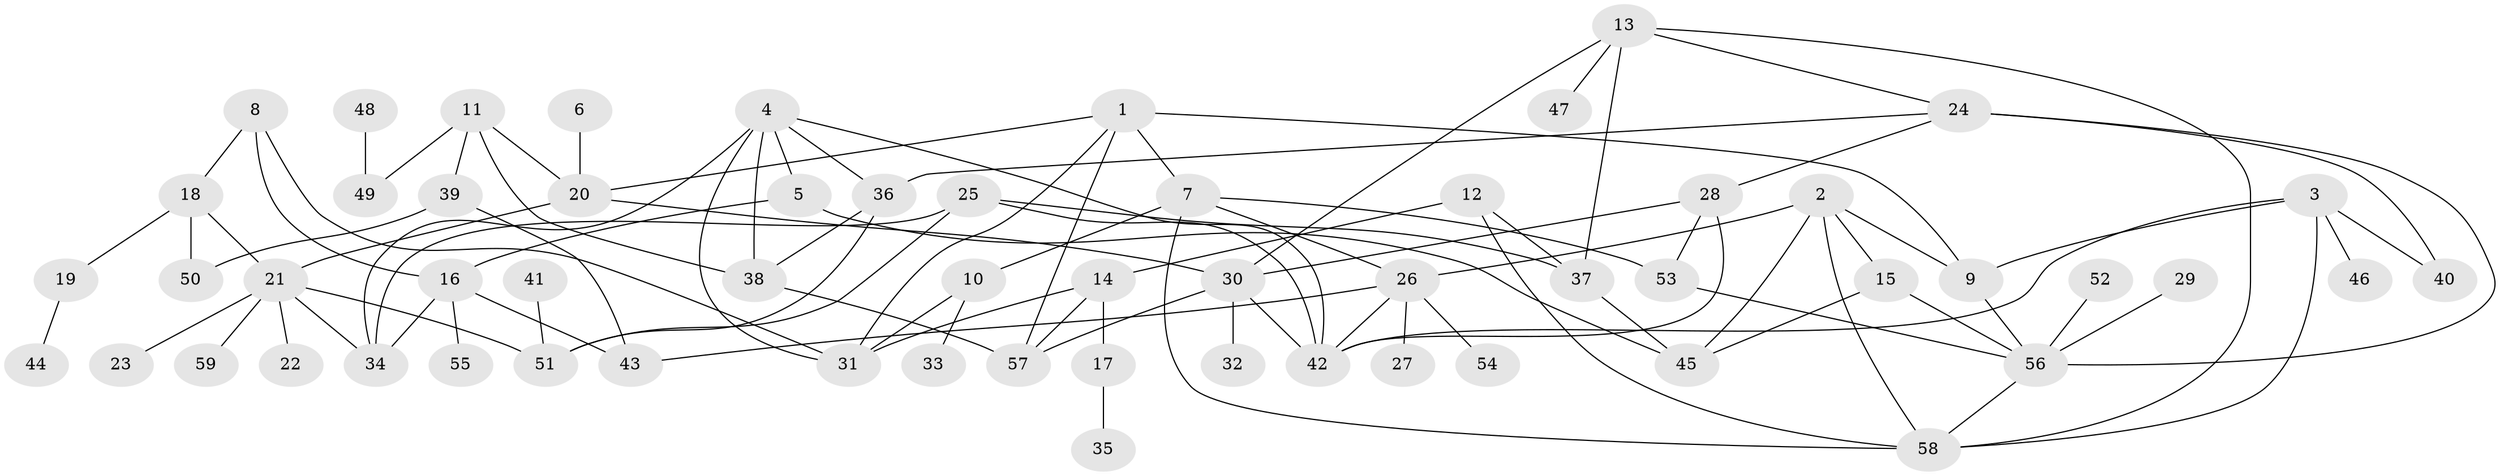 // original degree distribution, {5: 0.13253012048192772, 6: 0.04819277108433735, 4: 0.0963855421686747, 2: 0.1686746987951807, 8: 0.012048192771084338, 3: 0.26506024096385544, 1: 0.26506024096385544, 7: 0.012048192771084338}
// Generated by graph-tools (version 1.1) at 2025/36/03/04/25 23:36:10]
// undirected, 59 vertices, 96 edges
graph export_dot {
  node [color=gray90,style=filled];
  1;
  2;
  3;
  4;
  5;
  6;
  7;
  8;
  9;
  10;
  11;
  12;
  13;
  14;
  15;
  16;
  17;
  18;
  19;
  20;
  21;
  22;
  23;
  24;
  25;
  26;
  27;
  28;
  29;
  30;
  31;
  32;
  33;
  34;
  35;
  36;
  37;
  38;
  39;
  40;
  41;
  42;
  43;
  44;
  45;
  46;
  47;
  48;
  49;
  50;
  51;
  52;
  53;
  54;
  55;
  56;
  57;
  58;
  59;
  1 -- 7 [weight=1.0];
  1 -- 9 [weight=1.0];
  1 -- 20 [weight=1.0];
  1 -- 31 [weight=1.0];
  1 -- 57 [weight=1.0];
  2 -- 9 [weight=1.0];
  2 -- 15 [weight=1.0];
  2 -- 26 [weight=1.0];
  2 -- 45 [weight=1.0];
  2 -- 58 [weight=1.0];
  3 -- 9 [weight=1.0];
  3 -- 40 [weight=1.0];
  3 -- 42 [weight=1.0];
  3 -- 46 [weight=1.0];
  3 -- 58 [weight=1.0];
  4 -- 5 [weight=1.0];
  4 -- 31 [weight=1.0];
  4 -- 34 [weight=1.0];
  4 -- 36 [weight=1.0];
  4 -- 38 [weight=1.0];
  4 -- 42 [weight=1.0];
  5 -- 16 [weight=1.0];
  5 -- 45 [weight=1.0];
  6 -- 20 [weight=1.0];
  7 -- 10 [weight=1.0];
  7 -- 26 [weight=1.0];
  7 -- 53 [weight=1.0];
  7 -- 58 [weight=1.0];
  8 -- 16 [weight=1.0];
  8 -- 18 [weight=1.0];
  8 -- 31 [weight=1.0];
  9 -- 56 [weight=1.0];
  10 -- 31 [weight=1.0];
  10 -- 33 [weight=1.0];
  11 -- 20 [weight=1.0];
  11 -- 38 [weight=1.0];
  11 -- 39 [weight=1.0];
  11 -- 49 [weight=1.0];
  12 -- 14 [weight=1.0];
  12 -- 37 [weight=1.0];
  12 -- 58 [weight=1.0];
  13 -- 24 [weight=1.0];
  13 -- 30 [weight=1.0];
  13 -- 37 [weight=1.0];
  13 -- 47 [weight=1.0];
  13 -- 58 [weight=1.0];
  14 -- 17 [weight=1.0];
  14 -- 31 [weight=1.0];
  14 -- 57 [weight=1.0];
  15 -- 45 [weight=1.0];
  15 -- 56 [weight=1.0];
  16 -- 34 [weight=1.0];
  16 -- 43 [weight=1.0];
  16 -- 55 [weight=1.0];
  17 -- 35 [weight=1.0];
  18 -- 19 [weight=1.0];
  18 -- 21 [weight=1.0];
  18 -- 50 [weight=1.0];
  19 -- 44 [weight=1.0];
  20 -- 21 [weight=1.0];
  20 -- 30 [weight=1.0];
  21 -- 22 [weight=1.0];
  21 -- 23 [weight=1.0];
  21 -- 34 [weight=1.0];
  21 -- 51 [weight=1.0];
  21 -- 59 [weight=1.0];
  24 -- 28 [weight=1.0];
  24 -- 36 [weight=1.0];
  24 -- 40 [weight=1.0];
  24 -- 56 [weight=2.0];
  25 -- 34 [weight=1.0];
  25 -- 37 [weight=1.0];
  25 -- 42 [weight=1.0];
  25 -- 51 [weight=1.0];
  26 -- 27 [weight=1.0];
  26 -- 42 [weight=1.0];
  26 -- 43 [weight=1.0];
  26 -- 54 [weight=1.0];
  28 -- 30 [weight=1.0];
  28 -- 42 [weight=1.0];
  28 -- 53 [weight=1.0];
  29 -- 56 [weight=1.0];
  30 -- 32 [weight=1.0];
  30 -- 42 [weight=1.0];
  30 -- 57 [weight=1.0];
  36 -- 38 [weight=1.0];
  36 -- 51 [weight=1.0];
  37 -- 45 [weight=1.0];
  38 -- 57 [weight=1.0];
  39 -- 43 [weight=1.0];
  39 -- 50 [weight=1.0];
  41 -- 51 [weight=1.0];
  48 -- 49 [weight=1.0];
  52 -- 56 [weight=1.0];
  53 -- 56 [weight=1.0];
  56 -- 58 [weight=1.0];
}
